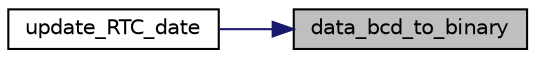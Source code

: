 digraph "data_bcd_to_binary"
{
 // INTERACTIVE_SVG=YES
 // LATEX_PDF_SIZE
  bgcolor="transparent";
  edge [fontname="Helvetica",fontsize="10",labelfontname="Helvetica",labelfontsize="10"];
  node [fontname="Helvetica",fontsize="10",shape=record];
  rankdir="RL";
  Node1 [label="data_bcd_to_binary",height=0.2,width=0.4,color="black", fillcolor="grey75", style="filled", fontcolor="black",tooltip=" "];
  Node1 -> Node2 [dir="back",color="midnightblue",fontsize="10",style="solid",fontname="Helvetica"];
  Node2 [label="update_RTC_date",height=0.2,width=0.4,color="black",URL="$group__rtc.html#gac55b23b9b681e0bd120a88e35580825a",tooltip="Updates the currently date when an update interrupt is recieved."];
}
